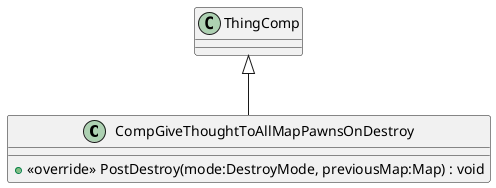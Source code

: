 @startuml
class CompGiveThoughtToAllMapPawnsOnDestroy {
    + <<override>> PostDestroy(mode:DestroyMode, previousMap:Map) : void
}
ThingComp <|-- CompGiveThoughtToAllMapPawnsOnDestroy
@enduml
